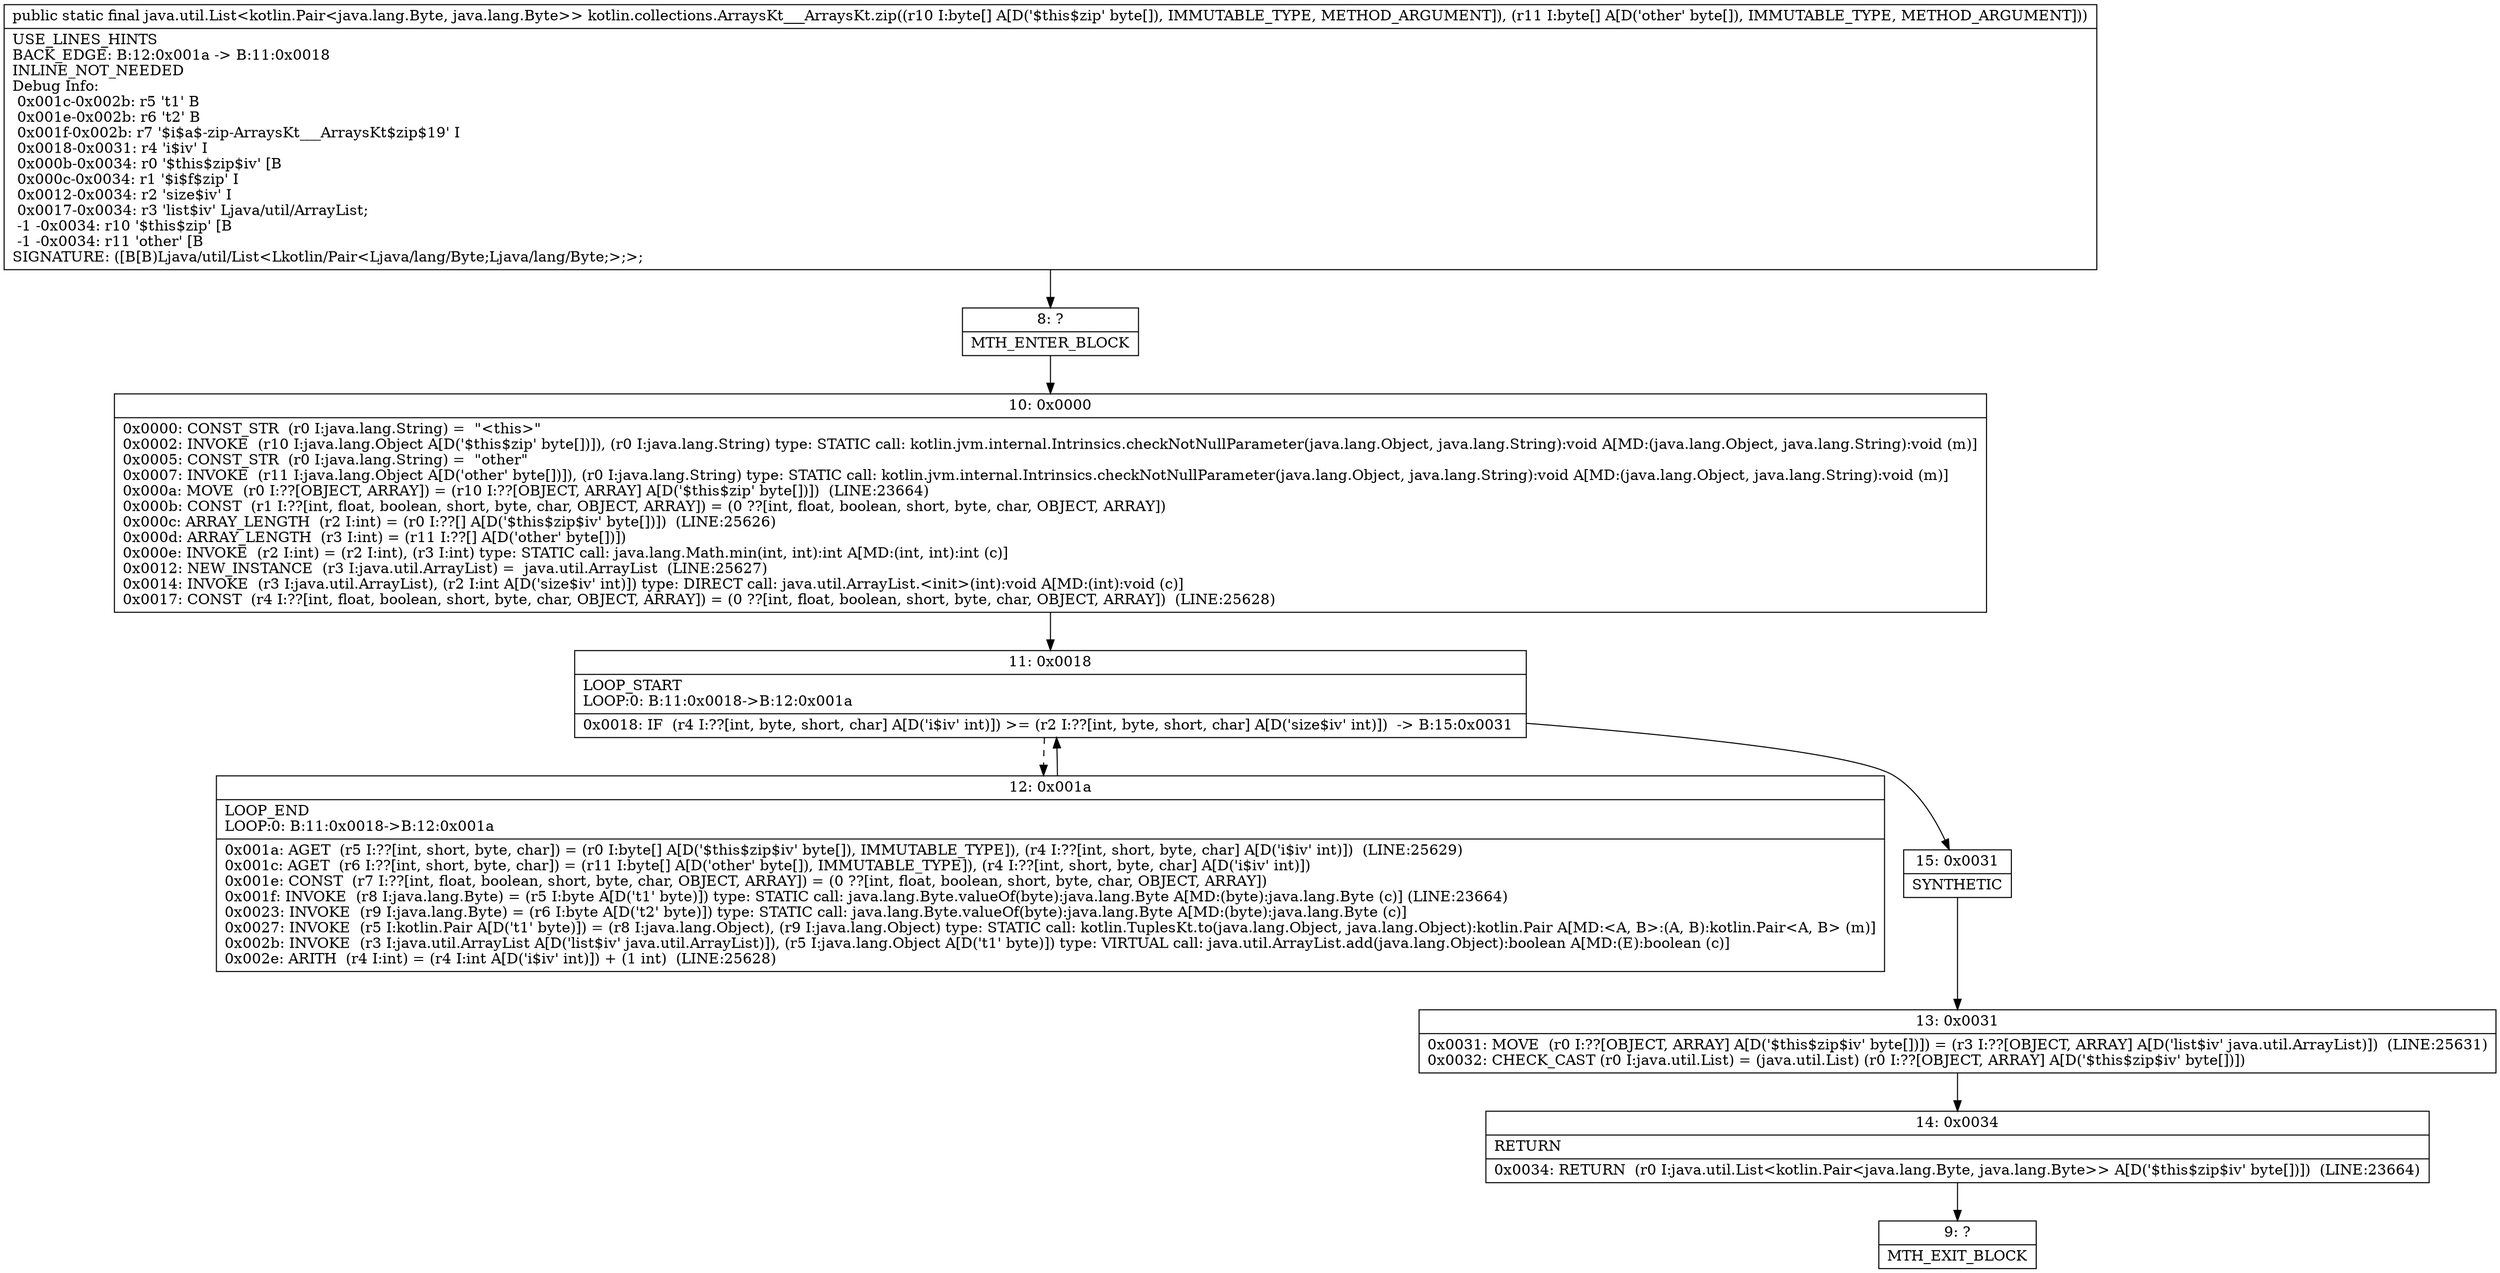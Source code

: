 digraph "CFG forkotlin.collections.ArraysKt___ArraysKt.zip([B[B)Ljava\/util\/List;" {
Node_8 [shape=record,label="{8\:\ ?|MTH_ENTER_BLOCK\l}"];
Node_10 [shape=record,label="{10\:\ 0x0000|0x0000: CONST_STR  (r0 I:java.lang.String) =  \"\<this\>\" \l0x0002: INVOKE  (r10 I:java.lang.Object A[D('$this$zip' byte[])]), (r0 I:java.lang.String) type: STATIC call: kotlin.jvm.internal.Intrinsics.checkNotNullParameter(java.lang.Object, java.lang.String):void A[MD:(java.lang.Object, java.lang.String):void (m)]\l0x0005: CONST_STR  (r0 I:java.lang.String) =  \"other\" \l0x0007: INVOKE  (r11 I:java.lang.Object A[D('other' byte[])]), (r0 I:java.lang.String) type: STATIC call: kotlin.jvm.internal.Intrinsics.checkNotNullParameter(java.lang.Object, java.lang.String):void A[MD:(java.lang.Object, java.lang.String):void (m)]\l0x000a: MOVE  (r0 I:??[OBJECT, ARRAY]) = (r10 I:??[OBJECT, ARRAY] A[D('$this$zip' byte[])])  (LINE:23664)\l0x000b: CONST  (r1 I:??[int, float, boolean, short, byte, char, OBJECT, ARRAY]) = (0 ??[int, float, boolean, short, byte, char, OBJECT, ARRAY]) \l0x000c: ARRAY_LENGTH  (r2 I:int) = (r0 I:??[] A[D('$this$zip$iv' byte[])])  (LINE:25626)\l0x000d: ARRAY_LENGTH  (r3 I:int) = (r11 I:??[] A[D('other' byte[])]) \l0x000e: INVOKE  (r2 I:int) = (r2 I:int), (r3 I:int) type: STATIC call: java.lang.Math.min(int, int):int A[MD:(int, int):int (c)]\l0x0012: NEW_INSTANCE  (r3 I:java.util.ArrayList) =  java.util.ArrayList  (LINE:25627)\l0x0014: INVOKE  (r3 I:java.util.ArrayList), (r2 I:int A[D('size$iv' int)]) type: DIRECT call: java.util.ArrayList.\<init\>(int):void A[MD:(int):void (c)]\l0x0017: CONST  (r4 I:??[int, float, boolean, short, byte, char, OBJECT, ARRAY]) = (0 ??[int, float, boolean, short, byte, char, OBJECT, ARRAY])  (LINE:25628)\l}"];
Node_11 [shape=record,label="{11\:\ 0x0018|LOOP_START\lLOOP:0: B:11:0x0018\-\>B:12:0x001a\l|0x0018: IF  (r4 I:??[int, byte, short, char] A[D('i$iv' int)]) \>= (r2 I:??[int, byte, short, char] A[D('size$iv' int)])  \-\> B:15:0x0031 \l}"];
Node_12 [shape=record,label="{12\:\ 0x001a|LOOP_END\lLOOP:0: B:11:0x0018\-\>B:12:0x001a\l|0x001a: AGET  (r5 I:??[int, short, byte, char]) = (r0 I:byte[] A[D('$this$zip$iv' byte[]), IMMUTABLE_TYPE]), (r4 I:??[int, short, byte, char] A[D('i$iv' int)])  (LINE:25629)\l0x001c: AGET  (r6 I:??[int, short, byte, char]) = (r11 I:byte[] A[D('other' byte[]), IMMUTABLE_TYPE]), (r4 I:??[int, short, byte, char] A[D('i$iv' int)]) \l0x001e: CONST  (r7 I:??[int, float, boolean, short, byte, char, OBJECT, ARRAY]) = (0 ??[int, float, boolean, short, byte, char, OBJECT, ARRAY]) \l0x001f: INVOKE  (r8 I:java.lang.Byte) = (r5 I:byte A[D('t1' byte)]) type: STATIC call: java.lang.Byte.valueOf(byte):java.lang.Byte A[MD:(byte):java.lang.Byte (c)] (LINE:23664)\l0x0023: INVOKE  (r9 I:java.lang.Byte) = (r6 I:byte A[D('t2' byte)]) type: STATIC call: java.lang.Byte.valueOf(byte):java.lang.Byte A[MD:(byte):java.lang.Byte (c)]\l0x0027: INVOKE  (r5 I:kotlin.Pair A[D('t1' byte)]) = (r8 I:java.lang.Object), (r9 I:java.lang.Object) type: STATIC call: kotlin.TuplesKt.to(java.lang.Object, java.lang.Object):kotlin.Pair A[MD:\<A, B\>:(A, B):kotlin.Pair\<A, B\> (m)]\l0x002b: INVOKE  (r3 I:java.util.ArrayList A[D('list$iv' java.util.ArrayList)]), (r5 I:java.lang.Object A[D('t1' byte)]) type: VIRTUAL call: java.util.ArrayList.add(java.lang.Object):boolean A[MD:(E):boolean (c)]\l0x002e: ARITH  (r4 I:int) = (r4 I:int A[D('i$iv' int)]) + (1 int)  (LINE:25628)\l}"];
Node_15 [shape=record,label="{15\:\ 0x0031|SYNTHETIC\l}"];
Node_13 [shape=record,label="{13\:\ 0x0031|0x0031: MOVE  (r0 I:??[OBJECT, ARRAY] A[D('$this$zip$iv' byte[])]) = (r3 I:??[OBJECT, ARRAY] A[D('list$iv' java.util.ArrayList)])  (LINE:25631)\l0x0032: CHECK_CAST (r0 I:java.util.List) = (java.util.List) (r0 I:??[OBJECT, ARRAY] A[D('$this$zip$iv' byte[])]) \l}"];
Node_14 [shape=record,label="{14\:\ 0x0034|RETURN\l|0x0034: RETURN  (r0 I:java.util.List\<kotlin.Pair\<java.lang.Byte, java.lang.Byte\>\> A[D('$this$zip$iv' byte[])])  (LINE:23664)\l}"];
Node_9 [shape=record,label="{9\:\ ?|MTH_EXIT_BLOCK\l}"];
MethodNode[shape=record,label="{public static final java.util.List\<kotlin.Pair\<java.lang.Byte, java.lang.Byte\>\> kotlin.collections.ArraysKt___ArraysKt.zip((r10 I:byte[] A[D('$this$zip' byte[]), IMMUTABLE_TYPE, METHOD_ARGUMENT]), (r11 I:byte[] A[D('other' byte[]), IMMUTABLE_TYPE, METHOD_ARGUMENT]))  | USE_LINES_HINTS\lBACK_EDGE: B:12:0x001a \-\> B:11:0x0018\lINLINE_NOT_NEEDED\lDebug Info:\l  0x001c\-0x002b: r5 't1' B\l  0x001e\-0x002b: r6 't2' B\l  0x001f\-0x002b: r7 '$i$a$\-zip\-ArraysKt___ArraysKt$zip$19' I\l  0x0018\-0x0031: r4 'i$iv' I\l  0x000b\-0x0034: r0 '$this$zip$iv' [B\l  0x000c\-0x0034: r1 '$i$f$zip' I\l  0x0012\-0x0034: r2 'size$iv' I\l  0x0017\-0x0034: r3 'list$iv' Ljava\/util\/ArrayList;\l  \-1 \-0x0034: r10 '$this$zip' [B\l  \-1 \-0x0034: r11 'other' [B\lSIGNATURE: ([B[B)Ljava\/util\/List\<Lkotlin\/Pair\<Ljava\/lang\/Byte;Ljava\/lang\/Byte;\>;\>;\l}"];
MethodNode -> Node_8;Node_8 -> Node_10;
Node_10 -> Node_11;
Node_11 -> Node_12[style=dashed];
Node_11 -> Node_15;
Node_12 -> Node_11;
Node_15 -> Node_13;
Node_13 -> Node_14;
Node_14 -> Node_9;
}

